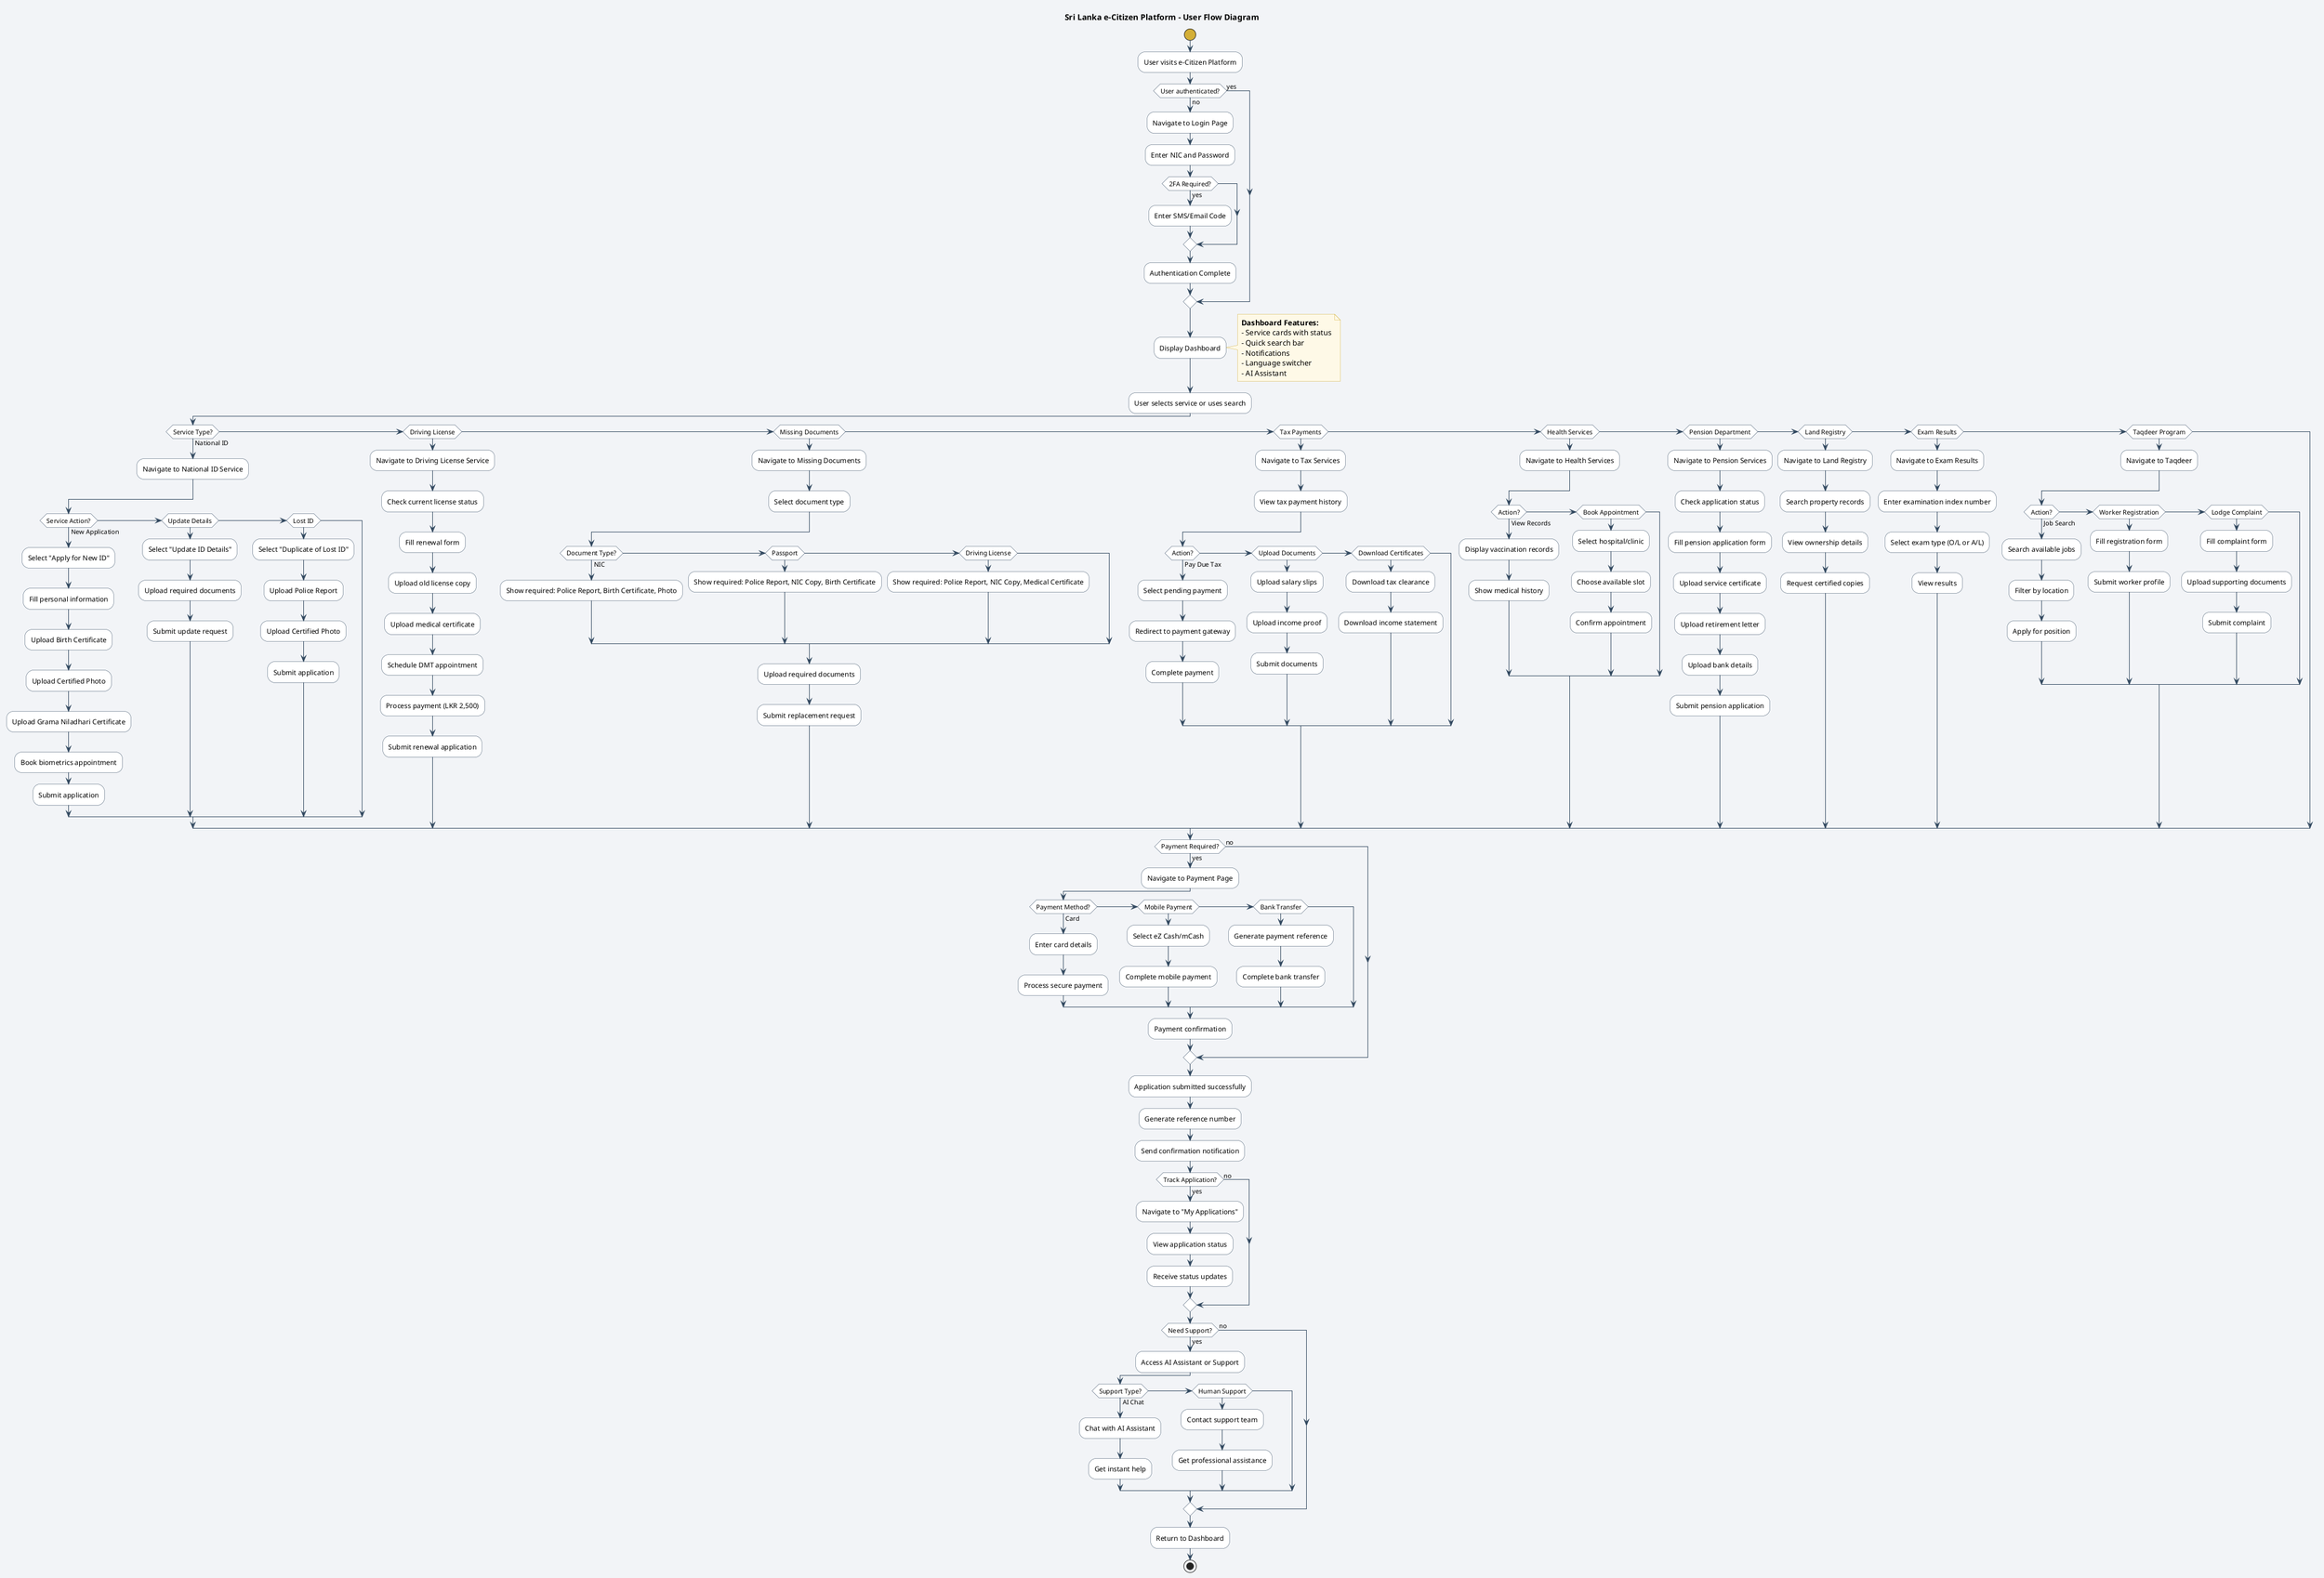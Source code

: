 @startuml user-flow
skinparam backgroundColor #F2F4F7
skinparam defaultTextColor #30475E
skinparam activityBackgroundColor #FFFFFF
skinparam activityBorderColor #30475E
skinparam activityStartColor #D4AF37
skinparam activityEndColor #22C55E
skinparam activityDiamondBackgroundColor #FFFFFF
skinparam activityDiamondBorderColor #30475E
skinparam activityArrowColor #30475E
skinparam noteBorderColor #D4AF37
skinparam noteBackgroundColor #FEF9E7

title Sri Lanka e-Citizen Platform - User Flow Diagram

start

:User visits e-Citizen Platform;

if (User authenticated?) then (no)
  :Navigate to Login Page;
  :Enter NIC and Password;
  if (2FA Required?) then (yes)
    :Enter SMS/Email Code;
  endif
  :Authentication Complete;
else (yes)
endif

:Display Dashboard;
note right
  **Dashboard Features:**
  - Service cards with status
  - Quick search bar
  - Notifications
  - Language switcher
  - AI Assistant
end note

:User selects service or uses search;

if (Service Type?) then (National ID)
  :Navigate to National ID Service;
  if (Service Action?) then (New Application)
    :Select "Apply for New ID";
    :Fill personal information;
    :Upload Birth Certificate;
    :Upload Certified Photo;
    :Upload Grama Niladhari Certificate;
    :Book biometrics appointment;
    :Submit application;
  elseif (Update Details) then
    :Select "Update ID Details";
    :Upload required documents;
    :Submit update request;
  elseif (Lost ID) then
    :Select "Duplicate of Lost ID";
    :Upload Police Report;
    :Upload Certified Photo;
    :Submit application;
  endif

elseif (Driving License) then
  :Navigate to Driving License Service;
  :Check current license status;
  :Fill renewal form;
  :Upload old license copy;
  :Upload medical certificate;
  :Schedule DMT appointment;
  :Process payment (LKR 2,500);
  :Submit renewal application;

elseif (Missing Documents) then
  :Navigate to Missing Documents;
  :Select document type;
  if (Document Type?) then (NIC)
    :Show required: Police Report, Birth Certificate, Photo;
  elseif (Passport) then
    :Show required: Police Report, NIC Copy, Birth Certificate;
  elseif (Driving License) then
    :Show required: Police Report, NIC Copy, Medical Certificate;
  endif
  :Upload required documents;
  :Submit replacement request;

elseif (Tax Payments) then
  :Navigate to Tax Services;
  :View tax payment history;
  if (Action?) then (Pay Due Tax)
    :Select pending payment;
    :Redirect to payment gateway;
    :Complete payment;
  elseif (Upload Documents) then
    :Upload salary slips;
    :Upload income proof;
    :Submit documents;
  elseif (Download Certificates) then
    :Download tax clearance;
    :Download income statement;
  endif

elseif (Health Services) then
  :Navigate to Health Services;
  if (Action?) then (View Records)
    :Display vaccination records;
    :Show medical history;
  elseif (Book Appointment) then
    :Select hospital/clinic;
    :Choose available slot;
    :Confirm appointment;
  endif

elseif (Pension Department) then
  :Navigate to Pension Services;
  :Check application status;
  :Fill pension application form;
  :Upload service certificate;
  :Upload retirement letter;
  :Upload bank details;
  :Submit pension application;

elseif (Land Registry) then
  :Navigate to Land Registry;
  :Search property records;
  :View ownership details;
  :Request certified copies;

elseif (Exam Results) then
  :Navigate to Exam Results;
  :Enter examination index number;
  :Select exam type (O/L or A/L);
  :View results;

elseif (Taqdeer Program) then
  :Navigate to Taqdeer;
  if (Action?) then (Job Search)
    :Search available jobs;
    :Filter by location;
    :Apply for position;
  elseif (Worker Registration) then
    :Fill registration form;
    :Submit worker profile;
  elseif (Lodge Complaint) then
    :Fill complaint form;
    :Upload supporting documents;
    :Submit complaint;
  endif
endif

if (Payment Required?) then (yes)
  :Navigate to Payment Page;
  if (Payment Method?) then (Card)
    :Enter card details;
    :Process secure payment;
  elseif (Mobile Payment) then
    :Select eZ Cash/mCash;
    :Complete mobile payment;
  elseif (Bank Transfer) then
    :Generate payment reference;
    :Complete bank transfer;
  endif
  :Payment confirmation;
else (no)
endif

:Application submitted successfully;
:Generate reference number;
:Send confirmation notification;

if (Track Application?) then (yes)
  :Navigate to "My Applications";
  :View application status;
  :Receive status updates;
else (no)
endif

if (Need Support?) then (yes)
  :Access AI Assistant or Support;
  if (Support Type?) then (AI Chat)
    :Chat with AI Assistant;
    :Get instant help;
  elseif (Human Support) then
    :Contact support team;
    :Get professional assistance;
  endif
else (no)
endif

:Return to Dashboard;

stop

@enduml

